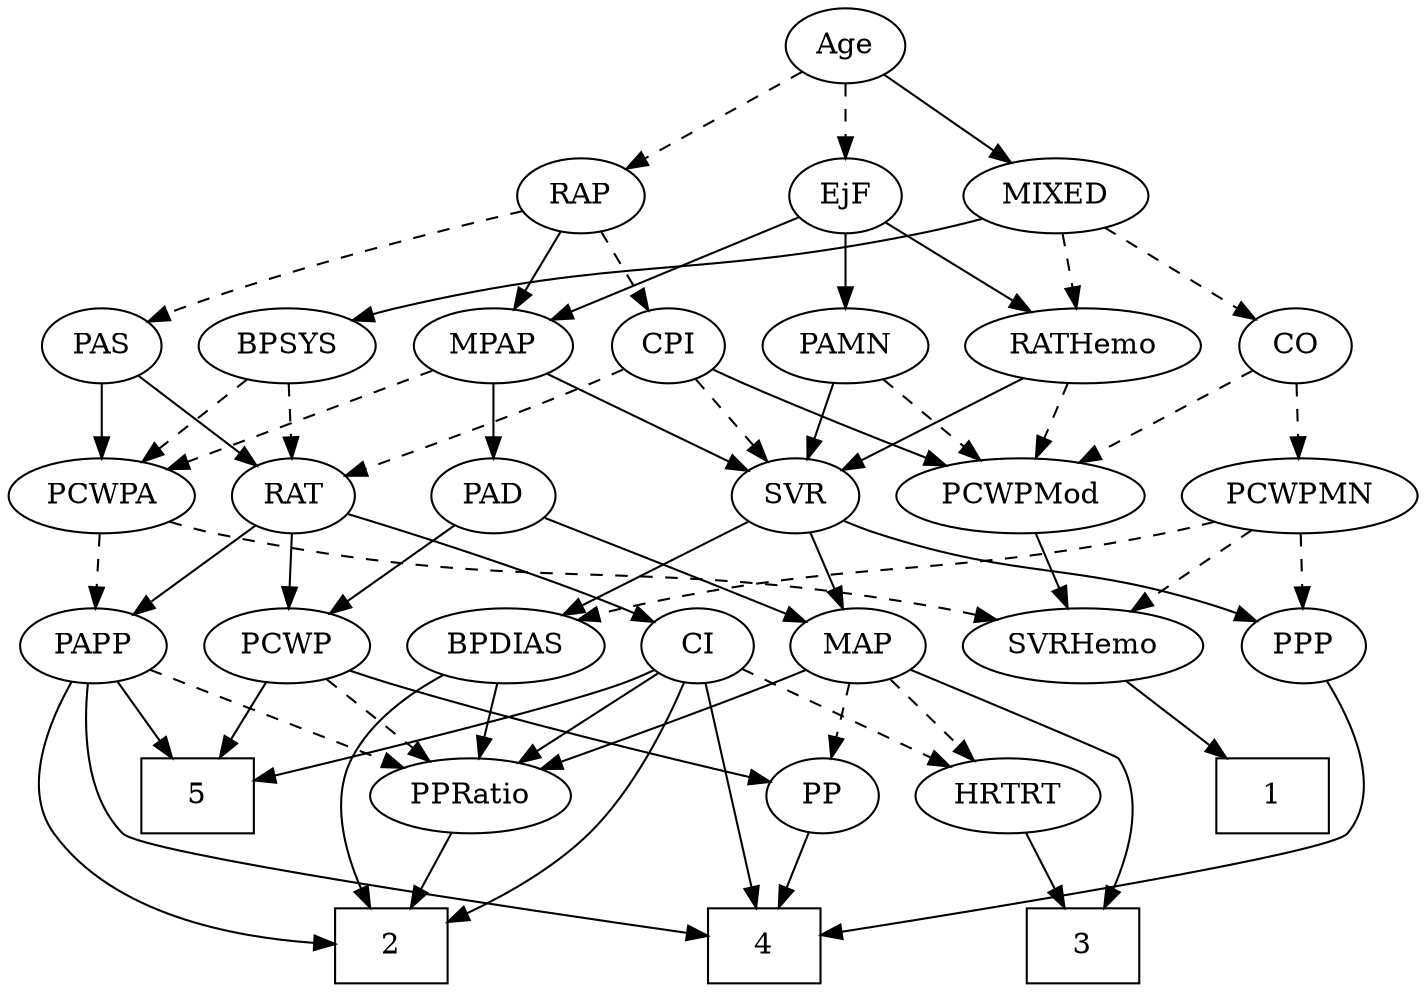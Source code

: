 strict digraph {
	graph [bb="0,0,625.64,468"];
	node [label="\N"];
	1	[height=0.5,
		pos="578.6,90",
		shape=box,
		width=0.75];
	2	[height=0.5,
		pos="175.6,18",
		shape=box,
		width=0.75];
	3	[height=0.5,
		pos="489.6,18",
		shape=box,
		width=0.75];
	4	[height=0.5,
		pos="342.6,18",
		shape=box,
		width=0.75];
	5	[height=0.5,
		pos="86.596,90",
		shape=box,
		width=0.75];
	Age	[height=0.5,
		pos="376.6,450",
		width=0.75];
	EjF	[height=0.5,
		pos="376.6,378",
		width=0.75];
	Age -> EjF	[pos="e,376.6,396.1 376.6,431.7 376.6,423.98 376.6,414.71 376.6,406.11",
		style=dashed];
	RAP	[height=0.5,
		pos="255.6,378",
		width=0.77632];
	Age -> RAP	[pos="e,275.7,390.63 356.89,437.6 337.23,426.22 306.81,408.63 284.44,395.69",
		style=dashed];
	MIXED	[height=0.5,
		pos="470.6,378",
		width=1.1193];
	Age -> MIXED	[pos="e,450.72,393.8 394.28,435.83 407.83,425.74 426.79,411.62 442.43,399.98",
		style=solid];
	MPAP	[height=0.5,
		pos="215.6,306",
		width=0.97491];
	EjF -> MPAP	[pos="e,241.64,318.32 354.55,367.41 327.86,355.81 282.56,336.12 250.97,322.38",
		style=solid];
	PAMN	[height=0.5,
		pos="376.6,306",
		width=1.011];
	EjF -> PAMN	[pos="e,376.6,324.1 376.6,359.7 376.6,351.98 376.6,342.71 376.6,334.11",
		style=solid];
	RATHemo	[height=0.5,
		pos="480.6,306",
		width=1.3721];
	EjF -> RATHemo	[pos="e,458.18,322.09 395.19,364.49 410.35,354.28 432.09,339.65 449.84,327.7",
		style=solid];
	RAP -> MPAP	[pos="e,225.1,323.63 246.32,360.76 241.54,352.4 235.61,342.02 230.23,332.61",
		style=solid];
	PAS	[height=0.5,
		pos="41.596,306",
		width=0.75];
	RAP -> PAS	[pos="e,62.685,317.61 229.84,370.65 194.86,361.72 130.6,344.27 77.596,324 75.756,323.3 73.88,322.54 71.998,321.75",
		style=dashed];
	CPI	[height=0.5,
		pos="295.6,306",
		width=0.75];
	RAP -> CPI	[pos="e,286.37,323.15 264.87,360.76 269.77,352.19 275.89,341.49 281.37,331.9",
		style=dashed];
	BPSYS	[height=0.5,
		pos="124.6,306",
		width=1.0471];
	MIXED -> BPSYS	[pos="e,152.65,318.17 438.89,366.86 430.41,364.38 421.2,361.9 412.6,360 306.83,336.71 276.59,350.55 171.6,324 168.58,323.24 165.49,322.36 \
162.4,321.4",
		style=solid];
	CO	[height=0.5,
		pos="574.6,306",
		width=0.75];
	MIXED -> CO	[pos="e,556.11,319.44 491.89,362.67 507.99,351.83 530.19,336.89 547.54,325.21",
		style=dashed];
	MIXED -> RATHemo	[pos="e,478.15,324.1 473.07,359.7 474.17,351.98 475.49,342.71 476.72,334.11",
		style=dashed];
	PAD	[height=0.5,
		pos="215.6,234",
		width=0.79437];
	MPAP -> PAD	[pos="e,215.6,252.1 215.6,287.7 215.6,279.98 215.6,270.71 215.6,262.11",
		style=solid];
	SVR	[height=0.5,
		pos="357.6,234",
		width=0.77632];
	MPAP -> SVR	[pos="e,335.83,245.73 240.01,292.97 264.02,281.13 300.76,263.02 326.77,250.19",
		style=solid];
	PCWPA	[height=0.5,
		pos="41.596,234",
		width=1.1555];
	MPAP -> PCWPA	[pos="e,71.053,246.85 188.79,294.22 159.81,282.56 113.35,263.87 80.391,250.61",
		style=dashed];
	RAT	[height=0.5,
		pos="128.6,234",
		width=0.75827];
	BPSYS -> RAT	[pos="e,127.62,252.1 125.59,287.7 126.03,279.98 126.56,270.71 127.05,262.11",
		style=dashed];
	BPSYS -> PCWPA	[pos="e,59.858,250.4 106.59,289.81 95.244,280.25 80.412,267.74 67.781,257.08",
		style=dashed];
	MAP	[height=0.5,
		pos="382.6,162",
		width=0.84854];
	PAD -> MAP	[pos="e,358.49,173.27 239.02,223.28 264.52,212.68 306.49,195.21 342.6,180 344.77,179.09 347,178.14 349.26,177.19",
		style=solid];
	PCWP	[height=0.5,
		pos="124.6,162",
		width=0.97491];
	PAD -> PCWP	[pos="e,143.34,177.42 198.05,219.5 184.8,209.31 166.39,195.15 151.32,183.56",
		style=solid];
	PCWPMod	[height=0.5,
		pos="455.6,234",
		width=1.4443];
	CO -> PCWPMod	[pos="e,481.09,250 554.95,293.44 537.27,283.04 510.91,267.54 489.79,255.11",
		style=dashed];
	PCWPMN	[height=0.5,
		pos="575.6,234",
		width=1.3902];
	CO -> PCWPMN	[pos="e,575.35,252.1 574.84,287.7 574.95,279.98 575.09,270.71 575.21,262.11",
		style=dashed];
	PAS -> RAT	[pos="e,111.87,248.46 58.371,291.5 71.249,281.14 89.23,266.67 103.77,254.97",
		style=solid];
	PAS -> PCWPA	[pos="e,41.596,252.1 41.596,287.7 41.596,279.98 41.596,270.71 41.596,262.11",
		style=solid];
	PAMN -> SVR	[pos="e,362.15,251.79 372,288.05 369.85,280.14 367.24,270.54 364.84,261.69",
		style=solid];
	PAMN -> PCWPMod	[pos="e,437.39,251.13 393.74,289.81 404.21,280.53 417.81,268.48 429.59,258.05",
		style=dashed];
	RATHemo -> SVR	[pos="e,377.77,246.48 455.11,290.5 435.13,279.12 407.31,263.29 386.5,251.45",
		style=solid];
	RATHemo -> PCWPMod	[pos="e,461.77,252.28 474.54,288.05 471.73,280.18 468.32,270.62 465.17,261.79",
		style=dashed];
	CPI -> RAT	[pos="e,151.95,243.99 274.37,294.73 269.54,292.46 264.41,290.11 259.6,288 226.52,273.51 188.17,258.16 161.55,247.73",
		style=dashed];
	CPI -> SVR	[pos="e,344.04,250.31 308.74,290.15 317.02,280.82 327.86,268.57 337.23,258",
		style=dashed];
	CPI -> PCWPMod	[pos="e,423.6,248.29 316.86,294.8 321.69,292.53 326.81,290.15 331.6,288 359.02,275.67 390.15,262.37 414.35,252.18",
		style=solid];
	RAT -> PCWP	[pos="e,125.57,180.1 127.61,215.7 127.17,207.98 126.64,198.71 126.15,190.11",
		style=solid];
	CI	[height=0.5,
		pos="306.6,162",
		width=0.75];
	RAT -> CI	[pos="e,285.41,173.37 152.2,224.87 180.57,214.95 229.5,197.34 270.6,180 272.41,179.23 274.27,178.43 276.14,177.6",
		style=solid];
	PAPP	[height=0.5,
		pos="39.596,162",
		width=0.88464];
	RAT -> PAPP	[pos="e,57.62,177.18 111.44,219.5 98.515,209.34 80.574,195.23 65.853,183.65",
		style=solid];
	BPDIAS	[height=0.5,
		pos="219.6,162",
		width=1.1735];
	SVR -> BPDIAS	[pos="e,245.84,176.31 336.34,222.22 314.65,211.22 280.64,193.96 254.9,180.91",
		style=solid];
	SVR -> MAP	[pos="e,376.6,179.79 363.65,216.05 366.5,208.06 369.98,198.33 373.17,189.4",
		style=solid];
	PPP	[height=0.5,
		pos="576.6,162",
		width=0.75];
	SVR -> PPP	[pos="e,555.95,173.61 379.23,222.23 384.2,219.99 389.52,217.77 394.6,216 457.69,193.95 477.62,202.38 540.6,180 542.5,179.32 544.44,178.58 \
546.38,177.79",
		style=solid];
	SVRHemo	[height=0.5,
		pos="481.6,162",
		width=1.3902];
	PCWPMod -> SVRHemo	[pos="e,475.18,180.28 461.89,216.05 464.82,208.18 468.37,198.62 471.64,189.79",
		style=solid];
	PCWPA -> SVRHemo	[pos="e,445.33,174.51 72.045,221.68 78.741,219.52 85.849,217.47 92.596,216 236.73,184.49 277.84,208.53 422.6,180 426.77,179.18 431.08,\
178.2 435.38,177.13",
		style=dashed];
	PCWPA -> PAPP	[pos="e,40.085,180.1 41.102,215.7 40.882,207.98 40.617,198.71 40.371,190.11",
		style=dashed];
	PCWPMN -> SVRHemo	[pos="e,502.4,178.49 554.73,217.46 541.71,207.77 524.77,195.15 510.46,184.5",
		style=dashed];
	PCWPMN -> BPDIAS	[pos="e,250.63,174.31 538.97,221.62 531.61,219.56 523.89,217.58 516.6,216 408.59,192.65 378.09,205.57 270.6,180 267.23,179.2 263.76,178.27 \
260.3,177.27",
		style=dashed];
	PCWPMN -> PPP	[pos="e,576.35,180.1 575.84,215.7 575.95,207.98 576.09,198.71 576.21,190.11",
		style=dashed];
	SVRHemo -> 1	[pos="e,554.75,108.21 503.12,145.46 515.91,136.24 532.36,124.37 546.64,114.06",
		style=solid];
	BPDIAS -> 2	[pos="e,167.12,36.128 196.09,147 182.99,137.76 167.89,124.35 160.6,108 151.77,88.197 156.86,63.799 163.41,45.559",
		style=solid];
	PPRatio	[height=0.5,
		pos="209.6,90",
		width=1.1013];
	BPDIAS -> PPRatio	[pos="e,212.04,108.1 217.12,143.7 216.02,135.98 214.7,126.71 213.47,118.11",
		style=solid];
	MAP -> 3	[pos="e,499.14,36.201 406.52,150.8 441.84,135.71 503.87,109.1 504.6,108 516.74,89.478 510.9,64.274 503.23,45.416",
		style=solid];
	PP	[height=0.5,
		pos="370.6,90",
		width=0.75];
	MAP -> PP	[pos="e,373.56,108.28 379.69,144.05 378.37,136.35 376.77,127.03 375.29,118.36",
		style=dashed];
	MAP -> PPRatio	[pos="e,238.73,102.39 358.52,150.66 353.28,148.44 347.76,146.13 342.6,144 310.87,130.94 274.68,116.55 248.07,106.07",
		style=solid];
	HRTRT	[height=0.5,
		pos="455.6,90",
		width=1.1013];
	MAP -> HRTRT	[pos="e,439.38,106.55 398.08,146.15 407.94,136.7 420.91,124.26 432.03,113.6",
		style=dashed];
	PP -> 4	[pos="e,349.58,36.447 363.96,72.411 360.78,64.454 356.89,54.722 353.3,45.756",
		style=solid];
	PPP -> 4	[pos="e,369.75,23.339 591.22,146.72 608.67,127.95 633.29,94.691 614.6,72 607.12,62.931 452.61,36.831 379.86,24.981",
		style=solid];
	PPRatio -> 2	[pos="e,183.99,36.275 201.37,72.055 197.5,64.091 192.8,54.411 188.47,45.51",
		style=solid];
	PCWP -> 5	[pos="e,96.067,108.45 115.59,144.41 111.23,136.37 105.88,126.51 100.97,117.47",
		style=solid];
	PCWP -> PP	[pos="e,345.46,96.638 151.42,150.09 157.05,147.95 162.99,145.81 168.6,144 226.36,125.33 294.97,108.41 335.53,98.938",
		style=solid];
	PCWP -> PPRatio	[pos="e,191.3,106.07 142.62,146.15 154.49,136.38 170.21,123.43 183.44,112.54",
		style=dashed];
	CI -> 2	[pos="e,202.78,31.789 300.6,144.34 293.07,125.19 278.67,93.609 258.6,72 245.37,57.759 227.52,45.714 211.76,36.723",
		style=solid];
	CI -> 4	[pos="e,338.22,36.268 310.87,144.15 317,119.94 328.39,75.054 335.72,46.133",
		style=solid];
	CI -> 5	[pos="e,113.85,97.392 285.52,150.36 280.68,148.11 275.51,145.85 270.6,144 220.84,125.23 161.43,109.22 123.85,99.855",
		style=solid];
	CI -> PPRatio	[pos="e,229.96,105.7 288.81,148.16 274.65,137.94 254.56,123.44 238.15,111.61",
		style=solid];
	CI -> HRTRT	[pos="e,429.1,103.4 327.91,150.92 332.74,148.64 337.84,146.24 342.6,144 368.5,131.81 397.77,118.08 420.02,107.66",
		style=dashed];
	PAPP -> 2	[pos="e,148.29,19.15 28.467,145.05 16.682,126.01 1.7961,93.966 17.596,72 44.931,34 100.82,22.862 138.26,19.811",
		style=solid];
	PAPP -> 4	[pos="e,315.35,23.055 36.283,143.78 33.52,123.79 32.525,91.124 50.596,72 59.331,62.757 228.32,36.24 305.15,24.596",
		style=solid];
	PAPP -> 5	[pos="e,75.099,108.12 50.497,144.76 56.144,136.35 63.17,125.89 69.518,116.44",
		style=solid];
	PAPP -> PPRatio	[pos="e,181.15,102.66 64.743,150.56 69.981,148.39 75.468,146.12 80.596,144 111.26,131.34 146.05,117.06 171.76,106.51",
		style=dashed];
	HRTRT -> 3	[pos="e,481.21,36.275 463.83,72.055 467.69,64.091 472.4,54.411 476.72,45.51",
		style=solid];
}
